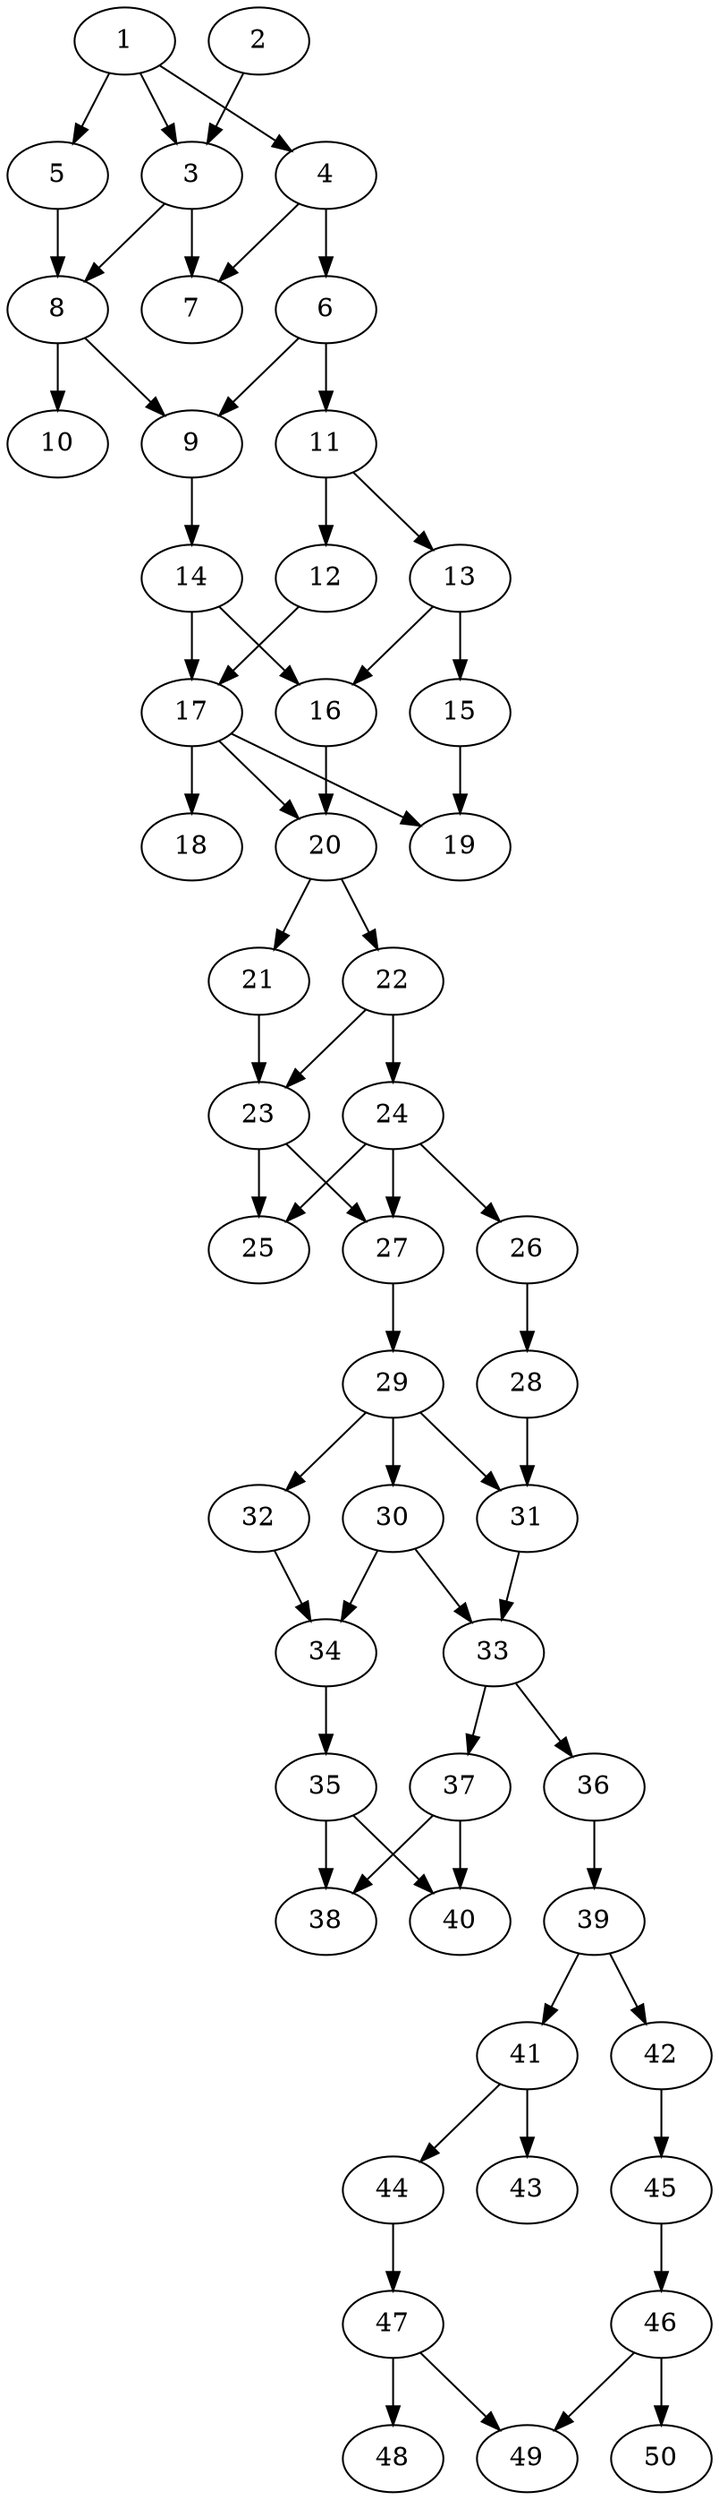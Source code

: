 // DAG automatically generated by daggen at Thu Oct  3 14:07:57 2019
// ./daggen --dot -n 50 --ccr 0.3 --fat 0.3 --regular 0.7 --density 0.6 --mindata 5242880 --maxdata 52428800 
digraph G {
  1 [size="103034880", alpha="0.09", expect_size="30910464"] 
  1 -> 3 [size ="30910464"]
  1 -> 4 [size ="30910464"]
  1 -> 5 [size ="30910464"]
  2 [size="172335787", alpha="0.07", expect_size="51700736"] 
  2 -> 3 [size ="51700736"]
  3 [size="20855467", alpha="0.18", expect_size="6256640"] 
  3 -> 7 [size ="6256640"]
  3 -> 8 [size ="6256640"]
  4 [size="148363947", alpha="0.10", expect_size="44509184"] 
  4 -> 6 [size ="44509184"]
  4 -> 7 [size ="44509184"]
  5 [size="161273173", alpha="0.04", expect_size="48381952"] 
  5 -> 8 [size ="48381952"]
  6 [size="106847573", alpha="0.16", expect_size="32054272"] 
  6 -> 9 [size ="32054272"]
  6 -> 11 [size ="32054272"]
  7 [size="60122453", alpha="0.19", expect_size="18036736"] 
  8 [size="145588907", alpha="0.12", expect_size="43676672"] 
  8 -> 9 [size ="43676672"]
  8 -> 10 [size ="43676672"]
  9 [size="43475627", alpha="0.11", expect_size="13042688"] 
  9 -> 14 [size ="13042688"]
  10 [size="106291200", alpha="0.14", expect_size="31887360"] 
  11 [size="70526293", alpha="0.06", expect_size="21157888"] 
  11 -> 12 [size ="21157888"]
  11 -> 13 [size ="21157888"]
  12 [size="144336213", alpha="0.17", expect_size="43300864"] 
  12 -> 17 [size ="43300864"]
  13 [size="44346027", alpha="0.15", expect_size="13303808"] 
  13 -> 15 [size ="13303808"]
  13 -> 16 [size ="13303808"]
  14 [size="30737067", alpha="0.00", expect_size="9221120"] 
  14 -> 16 [size ="9221120"]
  14 -> 17 [size ="9221120"]
  15 [size="110646613", alpha="0.19", expect_size="33193984"] 
  15 -> 19 [size ="33193984"]
  16 [size="139110400", alpha="0.12", expect_size="41733120"] 
  16 -> 20 [size ="41733120"]
  17 [size="110551040", alpha="0.10", expect_size="33165312"] 
  17 -> 18 [size ="33165312"]
  17 -> 19 [size ="33165312"]
  17 -> 20 [size ="33165312"]
  18 [size="101874347", alpha="0.16", expect_size="30562304"] 
  19 [size="38970027", alpha="0.14", expect_size="11691008"] 
  20 [size="126842880", alpha="0.02", expect_size="38052864"] 
  20 -> 21 [size ="38052864"]
  20 -> 22 [size ="38052864"]
  21 [size="80107520", alpha="0.02", expect_size="24032256"] 
  21 -> 23 [size ="24032256"]
  22 [size="124433067", alpha="0.01", expect_size="37329920"] 
  22 -> 23 [size ="37329920"]
  22 -> 24 [size ="37329920"]
  23 [size="98580480", alpha="0.00", expect_size="29574144"] 
  23 -> 25 [size ="29574144"]
  23 -> 27 [size ="29574144"]
  24 [size="56937813", alpha="0.16", expect_size="17081344"] 
  24 -> 25 [size ="17081344"]
  24 -> 26 [size ="17081344"]
  24 -> 27 [size ="17081344"]
  25 [size="58873173", alpha="0.11", expect_size="17661952"] 
  26 [size="53056853", alpha="0.16", expect_size="15917056"] 
  26 -> 28 [size ="15917056"]
  27 [size="147094187", alpha="0.07", expect_size="44128256"] 
  27 -> 29 [size ="44128256"]
  28 [size="66263040", alpha="0.15", expect_size="19878912"] 
  28 -> 31 [size ="19878912"]
  29 [size="34863787", alpha="0.06", expect_size="10459136"] 
  29 -> 30 [size ="10459136"]
  29 -> 31 [size ="10459136"]
  29 -> 32 [size ="10459136"]
  30 [size="143472640", alpha="0.08", expect_size="43041792"] 
  30 -> 33 [size ="43041792"]
  30 -> 34 [size ="43041792"]
  31 [size="161218560", alpha="0.16", expect_size="48365568"] 
  31 -> 33 [size ="48365568"]
  32 [size="173653333", alpha="0.01", expect_size="52096000"] 
  32 -> 34 [size ="52096000"]
  33 [size="21073920", alpha="0.10", expect_size="6322176"] 
  33 -> 36 [size ="6322176"]
  33 -> 37 [size ="6322176"]
  34 [size="21425493", alpha="0.20", expect_size="6427648"] 
  34 -> 35 [size ="6427648"]
  35 [size="148312747", alpha="0.02", expect_size="44493824"] 
  35 -> 38 [size ="44493824"]
  35 -> 40 [size ="44493824"]
  36 [size="73676800", alpha="0.19", expect_size="22103040"] 
  36 -> 39 [size ="22103040"]
  37 [size="44178773", alpha="0.08", expect_size="13253632"] 
  37 -> 38 [size ="13253632"]
  37 -> 40 [size ="13253632"]
  38 [size="102461440", alpha="0.08", expect_size="30738432"] 
  39 [size="62068053", alpha="0.11", expect_size="18620416"] 
  39 -> 41 [size ="18620416"]
  39 -> 42 [size ="18620416"]
  40 [size="106291200", alpha="0.07", expect_size="31887360"] 
  41 [size="166652587", alpha="0.12", expect_size="49995776"] 
  41 -> 43 [size ="49995776"]
  41 -> 44 [size ="49995776"]
  42 [size="138915840", alpha="0.10", expect_size="41674752"] 
  42 -> 45 [size ="41674752"]
  43 [size="149947733", alpha="0.18", expect_size="44984320"] 
  44 [size="69331627", alpha="0.12", expect_size="20799488"] 
  44 -> 47 [size ="20799488"]
  45 [size="67611307", alpha="0.11", expect_size="20283392"] 
  45 -> 46 [size ="20283392"]
  46 [size="80670720", alpha="0.14", expect_size="24201216"] 
  46 -> 49 [size ="24201216"]
  46 -> 50 [size ="24201216"]
  47 [size="72864427", alpha="0.13", expect_size="21859328"] 
  47 -> 48 [size ="21859328"]
  47 -> 49 [size ="21859328"]
  48 [size="137270613", alpha="0.19", expect_size="41181184"] 
  49 [size="43711147", alpha="0.08", expect_size="13113344"] 
  50 [size="128262827", alpha="0.12", expect_size="38478848"] 
}
